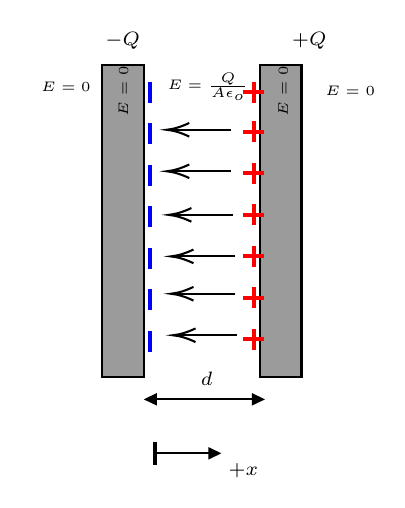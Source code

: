 

\tikzset{every picture/.style={line width=0.75pt}} %set default line width to 0.75pt        

\begin{tikzpicture}[x=0.75pt,y=0.75pt,yscale=-1,xscale=1]
%uncomment if require: \path (0,245); %set diagram left start at 0, and has height of 245

%Shape: Rectangle [id:dp9057598036648726] 
\draw  [color={rgb, 255:red, 0; green, 0; blue, 0 }  ,draw opacity=1 ][fill={rgb, 255:red, 155; green, 155; blue, 155 }  ,fill opacity=1 ] (60,29.01) -- (80,29.01) -- (80,179.01) -- (60,179.01) -- cycle ;
%Shape: Rectangle [id:dp9855644776713539] 
\draw  [color={rgb, 255:red, 0; green, 0; blue, 0 }  ,draw opacity=1 ][fill={rgb, 255:red, 155; green, 155; blue, 155 }  ,fill opacity=1 ] (136,29.01) -- (156,29.01) -- (156,179.01) -- (136,179.01) -- cycle ;
%Straight Lines [id:da7193616198968829] 
\draw    (122,60.1) -- (93,60.1) ;
\draw [shift={(91,60.1)}, rotate = 360] [color={rgb, 255:red, 0; green, 0; blue, 0 }  ][line width=0.75]    (10.93,-3.29) .. controls (6.95,-1.4) and (3.31,-0.3) .. (0,0) .. controls (3.31,0.3) and (6.95,1.4) .. (10.93,3.29)   ;
%Straight Lines [id:da00958553239241966] 
\draw    (122,80.1) -- (93,80.1) ;
\draw [shift={(91,80.1)}, rotate = 360] [color={rgb, 255:red, 0; green, 0; blue, 0 }  ][line width=0.75]    (10.93,-3.29) .. controls (6.95,-1.4) and (3.31,-0.3) .. (0,0) .. controls (3.31,0.3) and (6.95,1.4) .. (10.93,3.29)   ;
%Straight Lines [id:da010193314753433658] 
\draw    (123,101.1) -- (94,101.1) ;
\draw [shift={(92,101.1)}, rotate = 360] [color={rgb, 255:red, 0; green, 0; blue, 0 }  ][line width=0.75]    (10.93,-3.29) .. controls (6.95,-1.4) and (3.31,-0.3) .. (0,0) .. controls (3.31,0.3) and (6.95,1.4) .. (10.93,3.29)   ;
%Straight Lines [id:da7445084743379691] 
\draw    (124,121.1) -- (95,121.1) ;
\draw [shift={(93,121.1)}, rotate = 360] [color={rgb, 255:red, 0; green, 0; blue, 0 }  ][line width=0.75]    (10.93,-3.29) .. controls (6.95,-1.4) and (3.31,-0.3) .. (0,0) .. controls (3.31,0.3) and (6.95,1.4) .. (10.93,3.29)   ;
%Straight Lines [id:da7169700914802788] 
\draw    (124,139.1) -- (95,139.1) ;
\draw [shift={(93,139.1)}, rotate = 360] [color={rgb, 255:red, 0; green, 0; blue, 0 }  ][line width=0.75]    (10.93,-3.29) .. controls (6.95,-1.4) and (3.31,-0.3) .. (0,0) .. controls (3.31,0.3) and (6.95,1.4) .. (10.93,3.29)   ;
%Straight Lines [id:da849451758154703] 
\draw    (125,159.1) -- (96,159.1) ;
\draw [shift={(94,159.1)}, rotate = 360] [color={rgb, 255:red, 0; green, 0; blue, 0 }  ][line width=0.75]    (10.93,-3.29) .. controls (6.95,-1.4) and (3.31,-0.3) .. (0,0) .. controls (3.31,0.3) and (6.95,1.4) .. (10.93,3.29)   ;
%Straight Lines [id:da35350003303071675] 
\draw [color={rgb, 255:red, 255; green, 0; blue, 0 }  ,draw opacity=1 ][line width=1.5]    (133,37.01) -- (133,47.01) ;
%Straight Lines [id:da18749686188831305] 
\draw [color={rgb, 255:red, 255; green, 0; blue, 0 }  ,draw opacity=1 ][line width=1.5]    (128,42.01) -- (138,42.01) ;
%Straight Lines [id:da899514814843599] 
\draw [color={rgb, 255:red, 255; green, 0; blue, 0 }  ,draw opacity=1 ][line width=1.5]    (133,56.01) -- (133,66.01) ;
%Straight Lines [id:da35479364133898206] 
\draw [color={rgb, 255:red, 255; green, 0; blue, 0 }  ,draw opacity=1 ][line width=1.5]    (128,61.01) -- (138,61.01) ;
%Straight Lines [id:da5994061408121905] 
\draw [color={rgb, 255:red, 255; green, 0; blue, 0 }  ,draw opacity=1 ][line width=1.5]    (133,76.01) -- (133,86.01) ;
%Straight Lines [id:da025011393136393556] 
\draw [color={rgb, 255:red, 255; green, 0; blue, 0 }  ,draw opacity=1 ][line width=1.5]    (128,81.01) -- (138,81.01) ;
%Straight Lines [id:da7250777662474519] 
\draw [color={rgb, 255:red, 255; green, 0; blue, 0 }  ,draw opacity=1 ][line width=1.5]    (133,96.01) -- (133,106.01) ;
%Straight Lines [id:da8024334249013161] 
\draw [color={rgb, 255:red, 255; green, 0; blue, 0 }  ,draw opacity=1 ][line width=1.5]    (128,101.01) -- (138,101.01) ;
%Straight Lines [id:da312935250313392] 
\draw [color={rgb, 255:red, 255; green, 0; blue, 0 }  ,draw opacity=1 ][line width=1.5]    (133,116.01) -- (133,126.01) ;
%Straight Lines [id:da7586150612989309] 
\draw [color={rgb, 255:red, 255; green, 0; blue, 0 }  ,draw opacity=1 ][line width=1.5]    (128,121.01) -- (138,121.01) ;
%Straight Lines [id:da5176838742022054] 
\draw [color={rgb, 255:red, 255; green, 0; blue, 0 }  ,draw opacity=1 ][line width=1.5]    (133,136.01) -- (133,146.01) ;
%Straight Lines [id:da5391062259159898] 
\draw [color={rgb, 255:red, 255; green, 0; blue, 0 }  ,draw opacity=1 ][line width=1.5]    (128,141.01) -- (138,141.01) ;
%Straight Lines [id:da9360148762837004] 
\draw [color={rgb, 255:red, 255; green, 0; blue, 0 }  ,draw opacity=1 ][line width=1.5]    (133,156.01) -- (133,166.01) ;
%Straight Lines [id:da9330433063581276] 
\draw [color={rgb, 255:red, 255; green, 0; blue, 0 }  ,draw opacity=1 ][line width=1.5]    (128,161.01) -- (138,161.01) ;
%Straight Lines [id:da0792673924290197] 
\draw [color={rgb, 255:red, 0; green, 0; blue, 255 }  ,draw opacity=1 ][line width=1.5]    (83,37.01) -- (83,47.01) ;
%Straight Lines [id:da9210352978438316] 
\draw [color={rgb, 255:red, 0; green, 0; blue, 255 }  ,draw opacity=1 ][line width=1.5]    (83,57.01) -- (83,67.01) ;
%Straight Lines [id:da938725717282167] 
\draw [color={rgb, 255:red, 0; green, 0; blue, 255 }  ,draw opacity=1 ][line width=1.5]    (83,77.01) -- (83,87.01) ;
%Straight Lines [id:da7855779912843162] 
\draw [color={rgb, 255:red, 0; green, 0; blue, 255 }  ,draw opacity=1 ][line width=1.5]    (83,97.01) -- (83,107.01) ;
%Straight Lines [id:da9609162568621108] 
\draw [color={rgb, 255:red, 0; green, 0; blue, 255 }  ,draw opacity=1 ][line width=1.5]    (83,117.01) -- (83,127.01) ;
%Straight Lines [id:da6354348204604128] 
\draw [color={rgb, 255:red, 0; green, 0; blue, 255 }  ,draw opacity=1 ][line width=1.5]    (83,137.01) -- (83,147.01) ;
%Straight Lines [id:da46808363520767227] 
\draw [color={rgb, 255:red, 0; green, 0; blue, 255 }  ,draw opacity=1 ][line width=1.5]    (83,157.01) -- (83,167.01) ;
%Shape: Rectangle [id:dp5411815492592136] 
\draw   (85,210.98) -- (86,210.98) -- (86,220.98) -- (85,220.98) -- cycle ;
%Straight Lines [id:da7432245165602127] 
\draw    (83,189.98) -- (135.38,189.98) ;
\draw [shift={(138.38,189.98)}, rotate = 180] [fill={rgb, 255:red, 0; green, 0; blue, 0 }  ][line width=0.08]  [draw opacity=0] (6.25,-3) -- (0,0) -- (6.25,3) -- cycle    ;
\draw [shift={(80,189.98)}, rotate = 0] [fill={rgb, 255:red, 0; green, 0; blue, 0 }  ][line width=0.08]  [draw opacity=0] (6.25,-3) -- (0,0) -- (6.25,3) -- cycle    ;
%Shape: Rectangle [id:dp6472110819276424] 
\draw   (85,210.98) -- (86,210.98) -- (86,220.98) -- (85,220.98) -- cycle ;
%Straight Lines [id:da049120556329296905] 
\draw    (85.5,215.98) -- (114.38,215.98) ;
\draw [shift={(117.38,215.98)}, rotate = 180] [fill={rgb, 255:red, 0; green, 0; blue, 0 }  ][line width=0.08]  [draw opacity=0] (6.25,-3) -- (0,0) -- (6.25,3) -- cycle    ;

% Text Node
\draw (150,11.41) node [anchor=north west][inner sep=0.75pt]  [font=\scriptsize]  {$+Q$};
% Text Node
\draw (60,11.41) node [anchor=north west][inner sep=0.75pt]  [font=\scriptsize]  {$-Q$};
% Text Node
\draw (90,31.41) node [anchor=north west][inner sep=0.75pt]  [font=\tiny]  {$E=\frac{Q}{A\epsilon _{o}}$};
% Text Node
\draw (166,37.41) node [anchor=north west][inner sep=0.75pt]  [font=\tiny]  {$E=0$};
% Text Node
\draw (29,35.41) node [anchor=north west][inner sep=0.75pt]  [font=\tiny]  {$E=0$};
% Text Node
\draw (66.4,55.01) node [anchor=north west][inner sep=0.75pt]  [font=\tiny,rotate=-270]  {$E=0$};
% Text Node
\draw (143.4,55.01) node [anchor=north west][inner sep=0.75pt]  [font=\tiny,rotate=-270]  {$E=0$};
% Text Node
\draw (106,175.38) node [anchor=north west][inner sep=0.75pt]  [font=\scriptsize]  {$d$};
% Text Node
\draw (119.38,219.38) node [anchor=north west][inner sep=0.75pt]  [font=\scriptsize]  {$+x$};


\end{tikzpicture}
